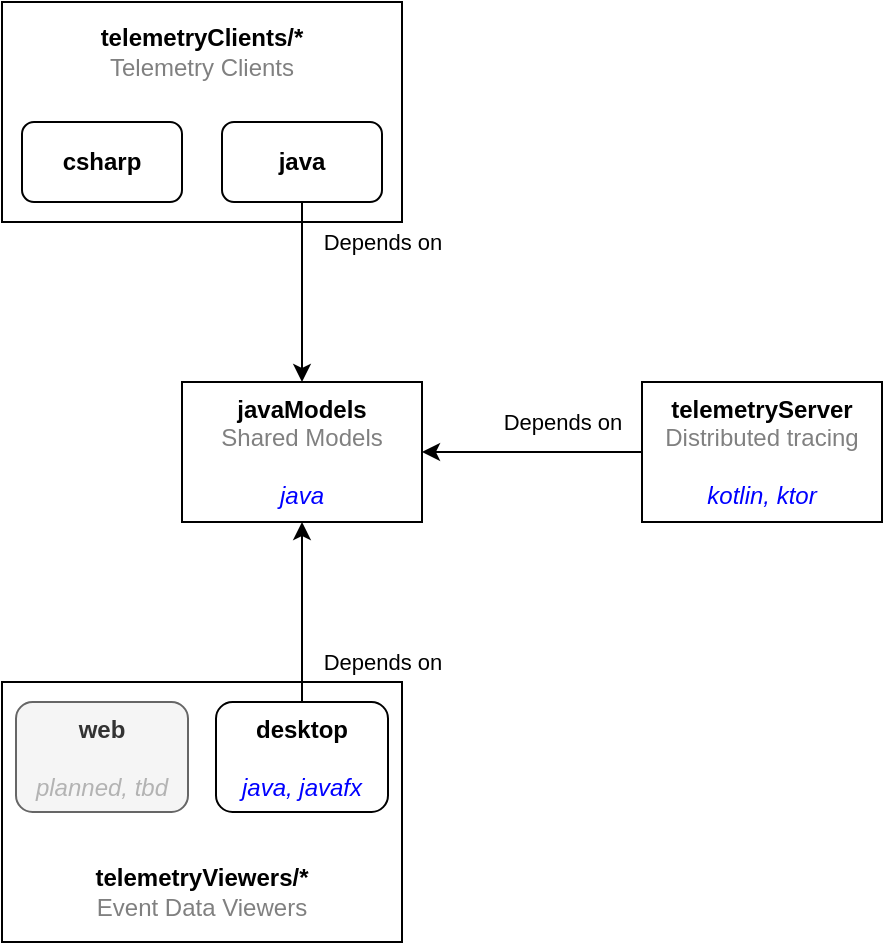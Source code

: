 <mxfile version="24.7.2" type="google">
  <diagram name="Page-1" id="mI2_YPixoCHHbOqxPmzI">
    <mxGraphModel grid="1" page="1" gridSize="10" guides="1" tooltips="1" connect="1" arrows="1" fold="1" pageScale="1" pageWidth="827" pageHeight="1169" math="0" shadow="0">
      <root>
        <mxCell id="0" />
        <mxCell id="1" parent="0" />
        <mxCell id="t9bic-483aLwWyZSkI0J-9" value="" style="group" connectable="0" vertex="1" parent="1">
          <mxGeometry x="10" width="200" height="110" as="geometry" />
        </mxCell>
        <mxCell id="t9bic-483aLwWyZSkI0J-1" value="" style="rounded=0;whiteSpace=wrap;html=1;fontStyle=1" vertex="1" parent="t9bic-483aLwWyZSkI0J-9">
          <mxGeometry width="200" height="110" as="geometry" />
        </mxCell>
        <mxCell id="t9bic-483aLwWyZSkI0J-3" value="&lt;b&gt;telemetryClients/*&lt;br style=&quot;&quot;&gt;&lt;/b&gt;&lt;div style=&quot;&quot;&gt;&lt;font color=&quot;#808080&quot;&gt;Telemetry Clients&lt;/font&gt;&lt;/div&gt;" style="text;html=1;align=center;verticalAlign=middle;whiteSpace=wrap;rounded=0;" vertex="1" parent="t9bic-483aLwWyZSkI0J-9">
          <mxGeometry x="20" y="10" width="160" height="30" as="geometry" />
        </mxCell>
        <mxCell id="t9bic-483aLwWyZSkI0J-12" style="edgeStyle=orthogonalEdgeStyle;rounded=0;orthogonalLoop=1;jettySize=auto;html=1;entryX=1;entryY=0.5;entryDx=0;entryDy=0;" edge="1" parent="1" source="t9bic-483aLwWyZSkI0J-2" target="t9bic-483aLwWyZSkI0J-7">
          <mxGeometry relative="1" as="geometry" />
        </mxCell>
        <mxCell id="t9bic-483aLwWyZSkI0J-13" value="Depends on" style="edgeLabel;html=1;align=center;verticalAlign=middle;resizable=0;points=[];" connectable="0" vertex="1" parent="t9bic-483aLwWyZSkI0J-12">
          <mxGeometry x="0.004" y="4" relative="1" as="geometry">
            <mxPoint x="15" y="-19" as="offset" />
          </mxGeometry>
        </mxCell>
        <mxCell id="t9bic-483aLwWyZSkI0J-2" value="&lt;div&gt;telemetryServer&lt;/div&gt;&lt;div&gt;&lt;span style=&quot;font-weight: 400;&quot;&gt;&lt;font color=&quot;#808080&quot;&gt;Distributed tracing&lt;/font&gt;&lt;/span&gt;&lt;/div&gt;&lt;div&gt;&lt;span style=&quot;font-weight: normal;&quot;&gt;&lt;br&gt;&lt;/span&gt;&lt;/div&gt;&lt;div&gt;&lt;span style=&quot;font-weight: normal;&quot;&gt;&lt;i&gt;&lt;font color=&quot;#0000ff&quot;&gt;kotlin, ktor&lt;/font&gt;&lt;/i&gt;&lt;/span&gt;&lt;/div&gt;" style="rounded=0;whiteSpace=wrap;html=1;fontStyle=1" vertex="1" parent="1">
          <mxGeometry x="330" y="190" width="120" height="70" as="geometry" />
        </mxCell>
        <mxCell id="t9bic-483aLwWyZSkI0J-7" value="&lt;div&gt;&lt;font style=&quot;&quot;&gt;javaModels&lt;/font&gt;&lt;/div&gt;&lt;div&gt;&lt;font style=&quot;font-weight: normal;&quot; color=&quot;#808080&quot;&gt;Shared Models&lt;/font&gt;&lt;/div&gt;&lt;div&gt;&lt;font style=&quot;font-weight: normal;&quot; color=&quot;#808080&quot;&gt;&lt;br&gt;&lt;/font&gt;&lt;/div&gt;&lt;div&gt;&lt;font color=&quot;#0000ff&quot; style=&quot;font-weight: normal;&quot;&gt;&lt;i style=&quot;&quot;&gt;java&lt;/i&gt;&lt;/font&gt;&lt;/div&gt;" style="rounded=0;whiteSpace=wrap;html=1;fontStyle=1" vertex="1" parent="1">
          <mxGeometry x="100" y="190" width="120" height="70" as="geometry" />
        </mxCell>
        <mxCell id="t9bic-483aLwWyZSkI0J-10" style="edgeStyle=orthogonalEdgeStyle;rounded=0;orthogonalLoop=1;jettySize=auto;html=1;entryX=0.5;entryY=0;entryDx=0;entryDy=0;" edge="1" parent="1" source="t9bic-483aLwWyZSkI0J-5" target="t9bic-483aLwWyZSkI0J-7">
          <mxGeometry relative="1" as="geometry" />
        </mxCell>
        <mxCell id="t9bic-483aLwWyZSkI0J-11" value="Depends on" style="edgeLabel;html=1;align=center;verticalAlign=middle;resizable=0;points=[];" connectable="0" vertex="1" parent="t9bic-483aLwWyZSkI0J-10">
          <mxGeometry x="-0.007" y="1" relative="1" as="geometry">
            <mxPoint x="39" y="-25" as="offset" />
          </mxGeometry>
        </mxCell>
        <mxCell id="t9bic-483aLwWyZSkI0J-5" value="java" style="rounded=1;whiteSpace=wrap;html=1;fontStyle=1" vertex="1" parent="1">
          <mxGeometry x="120" y="60" width="80" height="40" as="geometry" />
        </mxCell>
        <mxCell id="t9bic-483aLwWyZSkI0J-6" value="csharp" style="rounded=1;whiteSpace=wrap;html=1;fontStyle=1" vertex="1" parent="1">
          <mxGeometry x="20" y="60" width="80" height="40" as="geometry" />
        </mxCell>
        <mxCell id="t9bic-483aLwWyZSkI0J-17" value="" style="rounded=0;whiteSpace=wrap;html=1;fontStyle=1" vertex="1" parent="1">
          <mxGeometry x="10" y="340" width="200" height="130" as="geometry" />
        </mxCell>
        <mxCell id="t9bic-483aLwWyZSkI0J-18" value="&lt;div&gt;&lt;b&gt;telemetryViewers/*&lt;/b&gt;&lt;span style=&quot;font-weight: 700;&quot;&gt;&lt;br&gt;&lt;/span&gt;&lt;/div&gt;&lt;font color=&quot;#808080&quot;&gt;Event Data Viewers&lt;/font&gt;" style="text;html=1;align=center;verticalAlign=middle;whiteSpace=wrap;rounded=0;" vertex="1" parent="1">
          <mxGeometry x="30" y="430" width="160" height="30" as="geometry" />
        </mxCell>
        <mxCell id="t9bic-483aLwWyZSkI0J-21" style="edgeStyle=orthogonalEdgeStyle;rounded=0;orthogonalLoop=1;jettySize=auto;html=1;entryX=0.5;entryY=1;entryDx=0;entryDy=0;" edge="1" parent="1" source="t9bic-483aLwWyZSkI0J-19" target="t9bic-483aLwWyZSkI0J-7">
          <mxGeometry relative="1" as="geometry" />
        </mxCell>
        <mxCell id="t9bic-483aLwWyZSkI0J-19" value="&lt;b&gt;desktop&lt;/b&gt;&lt;div&gt;&lt;br&gt;&lt;/div&gt;&lt;div&gt;&lt;i&gt;&lt;font color=&quot;#0000ff&quot;&gt;java, javafx&lt;/font&gt;&lt;/i&gt;&lt;/div&gt;" style="rounded=1;whiteSpace=wrap;html=1;" vertex="1" parent="1">
          <mxGeometry x="117" y="350" width="86" height="55" as="geometry" />
        </mxCell>
        <mxCell id="t9bic-483aLwWyZSkI0J-20" value="&lt;b&gt;web&lt;/b&gt;&lt;div&gt;&lt;br&gt;&lt;/div&gt;&lt;div&gt;&lt;i style=&quot;&quot;&gt;&lt;font color=&quot;#b3b3b3&quot;&gt;planned, tbd&lt;/font&gt;&lt;/i&gt;&lt;/div&gt;" style="rounded=1;whiteSpace=wrap;html=1;fillColor=#f5f5f5;fontColor=#333333;strokeColor=#666666;" vertex="1" parent="1">
          <mxGeometry x="17" y="350" width="86" height="55" as="geometry" />
        </mxCell>
        <mxCell id="t9bic-483aLwWyZSkI0J-22" value="Depends on" style="edgeLabel;html=1;align=center;verticalAlign=middle;resizable=0;points=[];" connectable="0" vertex="1" parent="1">
          <mxGeometry x="200.0" y="330" as="geometry" />
        </mxCell>
      </root>
    </mxGraphModel>
  </diagram>
</mxfile>

